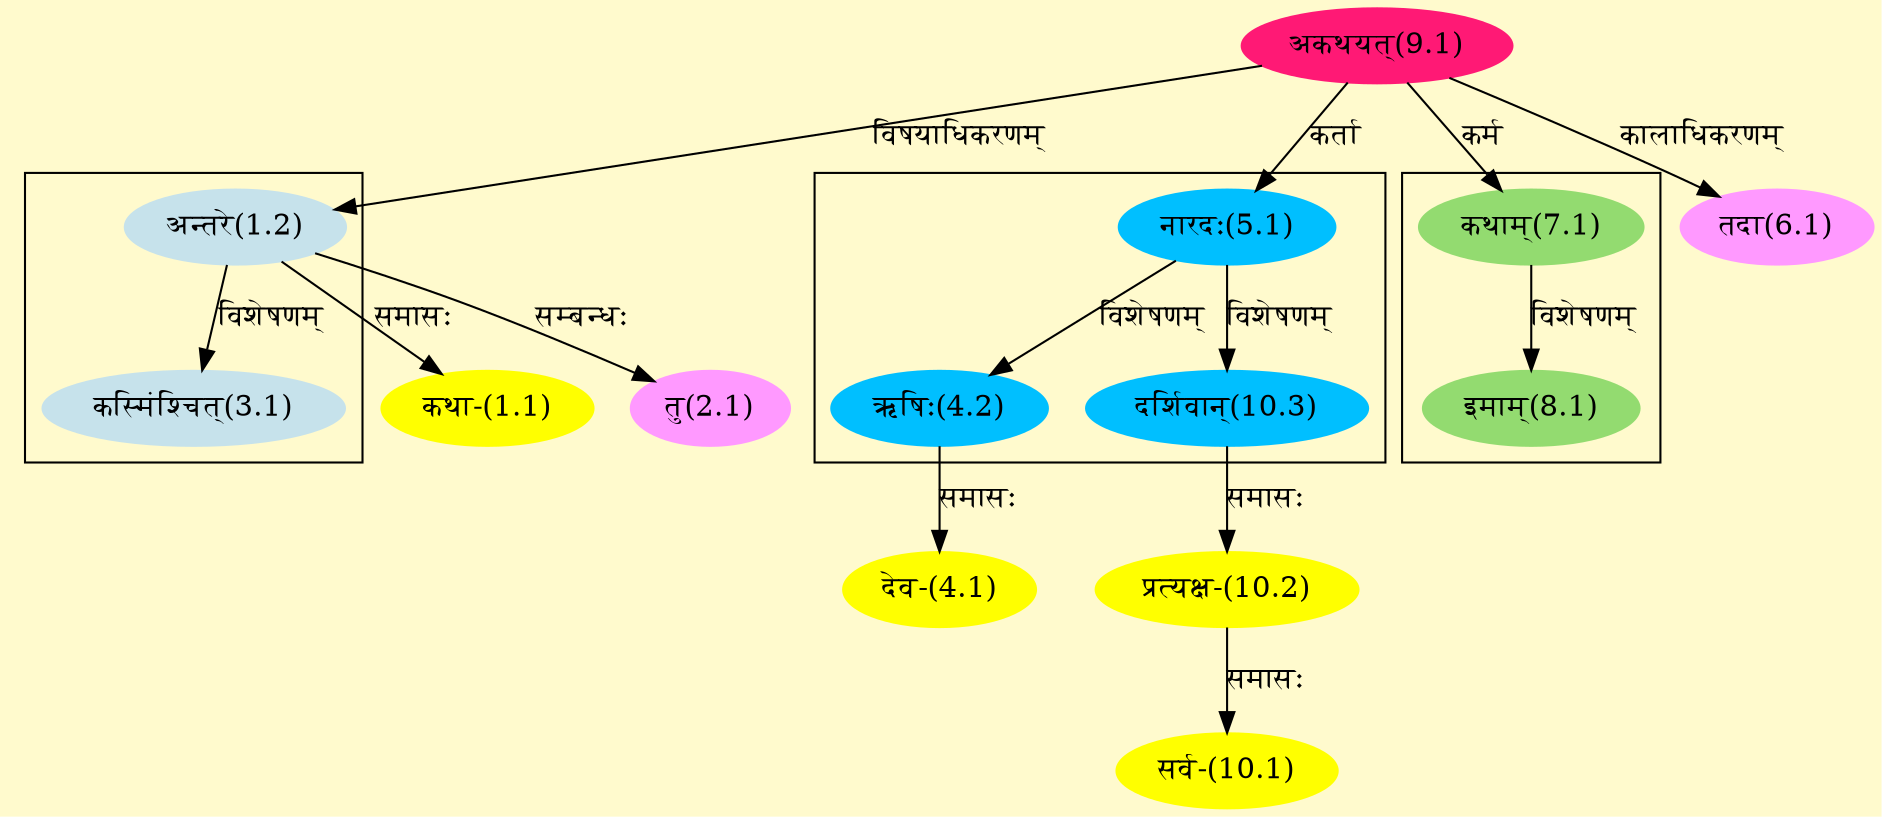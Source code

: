 digraph G{
rankdir=BT;
 compound=true;
 bgcolor="lemonchiffon1";

subgraph cluster_1{
Node3_1 [style=filled, color="#C6E2EB" label = "कस्मिंश्चित्(3.1)"]
Node1_2 [style=filled, color="#C6E2EB" label = "अन्तरे(1.2)"]

}

subgraph cluster_2{
Node4_2 [style=filled, color="#00BFFF" label = "ऋषिः(4.2)"]
Node5_1 [style=filled, color="#00BFFF" label = "नारदः(5.1)"]
Node10_3 [style=filled, color="#00BFFF" label = "दर्शिवान्(10.3)"]

}

subgraph cluster_3{
Node8_1 [style=filled, color="#93DB70" label = "इमाम्(8.1)"]
Node7_1 [style=filled, color="#93DB70" label = "कथाम्(7.1)"]

}
Node1_1 [style=filled, color="#FFFF00" label = "कथा-(1.1)"]
Node1_2 [style=filled, color="#C6E2EB" label = "अन्तरे(1.2)"]
Node9_1 [style=filled, color="#FF1975" label = "अकथयत्(9.1)"]
Node2_1 [style=filled, color="#FF99FF" label = "तु(2.1)"]
Node4_1 [style=filled, color="#FFFF00" label = "देव-(4.1)"]
Node4_2 [style=filled, color="#00BFFF" label = "ऋषिः(4.2)"]
Node5_1 [style=filled, color="#00BFFF" label = "नारदः(5.1)"]
Node6_1 [style=filled, color="#FF99FF" label = "तदा(6.1)"]
Node7_1 [style=filled, color="#93DB70" label = "कथाम्(7.1)"]
Node [style=filled, color="" label = "()"]
Node10_1 [style=filled, color="#FFFF00" label = "सर्व-(10.1)"]
Node10_2 [style=filled, color="#FFFF00" label = "प्रत्यक्ष-(10.2)"]
Node10_3 [style=filled, color="#00BFFF" label = "दर्शिवान्(10.3)"]
/* Start of Relations section */

Node1_1 -> Node1_2 [  label="समासः"  dir="back" ]
Node1_2 -> Node9_1 [  label="विषयाधिकरणम्"  dir="back" ]
Node2_1 -> Node1_2 [  label="सम्बन्धः"  dir="back" ]
Node3_1 -> Node1_2 [  label="विशेषणम्"  dir="back" ]
Node4_1 -> Node4_2 [  label="समासः"  dir="back" ]
Node4_2 -> Node5_1 [  label="विशेषणम्"  dir="back" ]
Node5_1 -> Node9_1 [  label="कर्ता"  dir="back" ]
Node6_1 -> Node9_1 [  label="कालाधिकरणम्"  dir="back" ]
Node7_1 -> Node9_1 [  label="कर्म"  dir="back" ]
Node8_1 -> Node7_1 [  label="विशेषणम्"  dir="back" ]
Node10_1 -> Node10_2 [  label="समासः"  dir="back" ]
Node10_2 -> Node10_3 [  label="समासः"  dir="back" ]
Node10_3 -> Node5_1 [  label="विशेषणम्"  dir="back" ]
}

